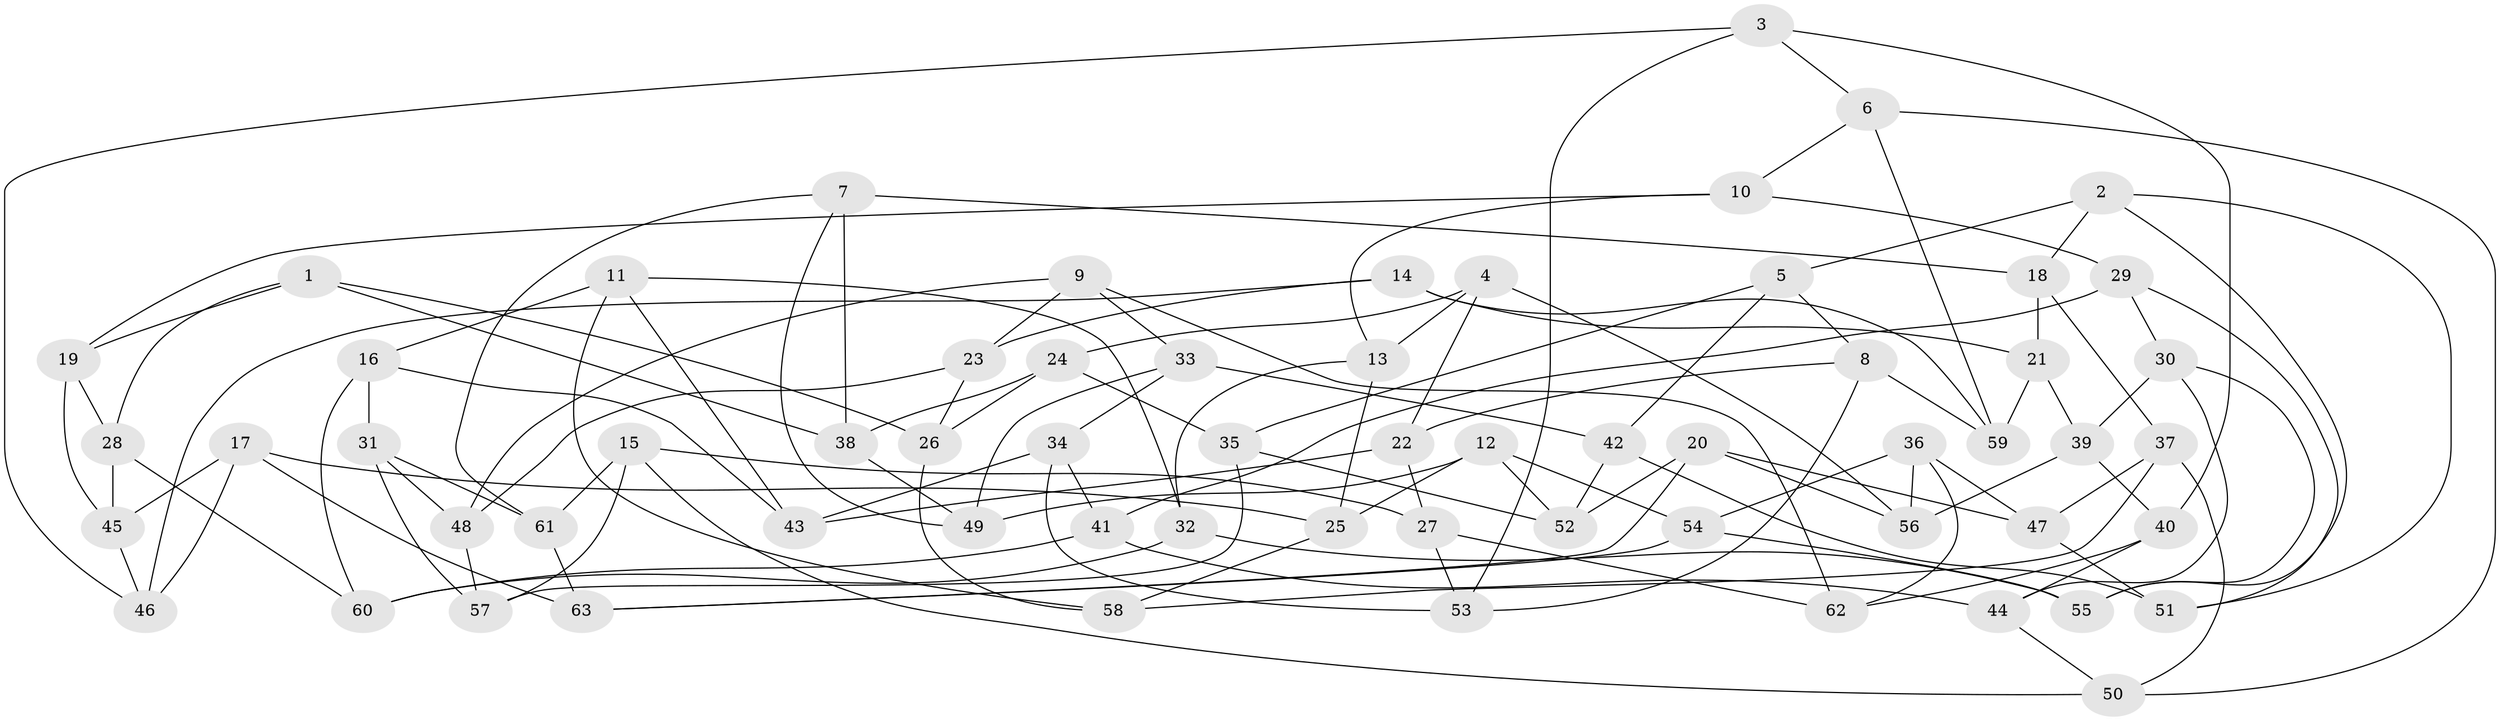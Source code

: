 // coarse degree distribution, {4: 0.16666666666666666, 6: 0.5555555555555556, 5: 0.19444444444444445, 3: 0.08333333333333333}
// Generated by graph-tools (version 1.1) at 2025/42/03/06/25 10:42:23]
// undirected, 63 vertices, 126 edges
graph export_dot {
graph [start="1"]
  node [color=gray90,style=filled];
  1;
  2;
  3;
  4;
  5;
  6;
  7;
  8;
  9;
  10;
  11;
  12;
  13;
  14;
  15;
  16;
  17;
  18;
  19;
  20;
  21;
  22;
  23;
  24;
  25;
  26;
  27;
  28;
  29;
  30;
  31;
  32;
  33;
  34;
  35;
  36;
  37;
  38;
  39;
  40;
  41;
  42;
  43;
  44;
  45;
  46;
  47;
  48;
  49;
  50;
  51;
  52;
  53;
  54;
  55;
  56;
  57;
  58;
  59;
  60;
  61;
  62;
  63;
  1 -- 26;
  1 -- 28;
  1 -- 38;
  1 -- 19;
  2 -- 55;
  2 -- 18;
  2 -- 5;
  2 -- 51;
  3 -- 53;
  3 -- 40;
  3 -- 6;
  3 -- 46;
  4 -- 13;
  4 -- 56;
  4 -- 22;
  4 -- 24;
  5 -- 42;
  5 -- 8;
  5 -- 35;
  6 -- 59;
  6 -- 10;
  6 -- 50;
  7 -- 38;
  7 -- 61;
  7 -- 49;
  7 -- 18;
  8 -- 59;
  8 -- 53;
  8 -- 22;
  9 -- 23;
  9 -- 62;
  9 -- 33;
  9 -- 48;
  10 -- 13;
  10 -- 29;
  10 -- 19;
  11 -- 43;
  11 -- 32;
  11 -- 58;
  11 -- 16;
  12 -- 49;
  12 -- 54;
  12 -- 25;
  12 -- 52;
  13 -- 25;
  13 -- 32;
  14 -- 23;
  14 -- 21;
  14 -- 59;
  14 -- 46;
  15 -- 57;
  15 -- 27;
  15 -- 61;
  15 -- 50;
  16 -- 31;
  16 -- 43;
  16 -- 60;
  17 -- 63;
  17 -- 45;
  17 -- 46;
  17 -- 25;
  18 -- 37;
  18 -- 21;
  19 -- 28;
  19 -- 45;
  20 -- 47;
  20 -- 63;
  20 -- 52;
  20 -- 56;
  21 -- 59;
  21 -- 39;
  22 -- 43;
  22 -- 27;
  23 -- 48;
  23 -- 26;
  24 -- 38;
  24 -- 35;
  24 -- 26;
  25 -- 58;
  26 -- 58;
  27 -- 53;
  27 -- 62;
  28 -- 60;
  28 -- 45;
  29 -- 30;
  29 -- 41;
  29 -- 51;
  30 -- 39;
  30 -- 55;
  30 -- 44;
  31 -- 48;
  31 -- 61;
  31 -- 57;
  32 -- 55;
  32 -- 60;
  33 -- 34;
  33 -- 49;
  33 -- 42;
  34 -- 53;
  34 -- 41;
  34 -- 43;
  35 -- 57;
  35 -- 52;
  36 -- 54;
  36 -- 47;
  36 -- 62;
  36 -- 56;
  37 -- 47;
  37 -- 50;
  37 -- 58;
  38 -- 49;
  39 -- 40;
  39 -- 56;
  40 -- 62;
  40 -- 44;
  41 -- 44;
  41 -- 60;
  42 -- 52;
  42 -- 51;
  44 -- 50;
  45 -- 46;
  47 -- 51;
  48 -- 57;
  54 -- 55;
  54 -- 63;
  61 -- 63;
}
